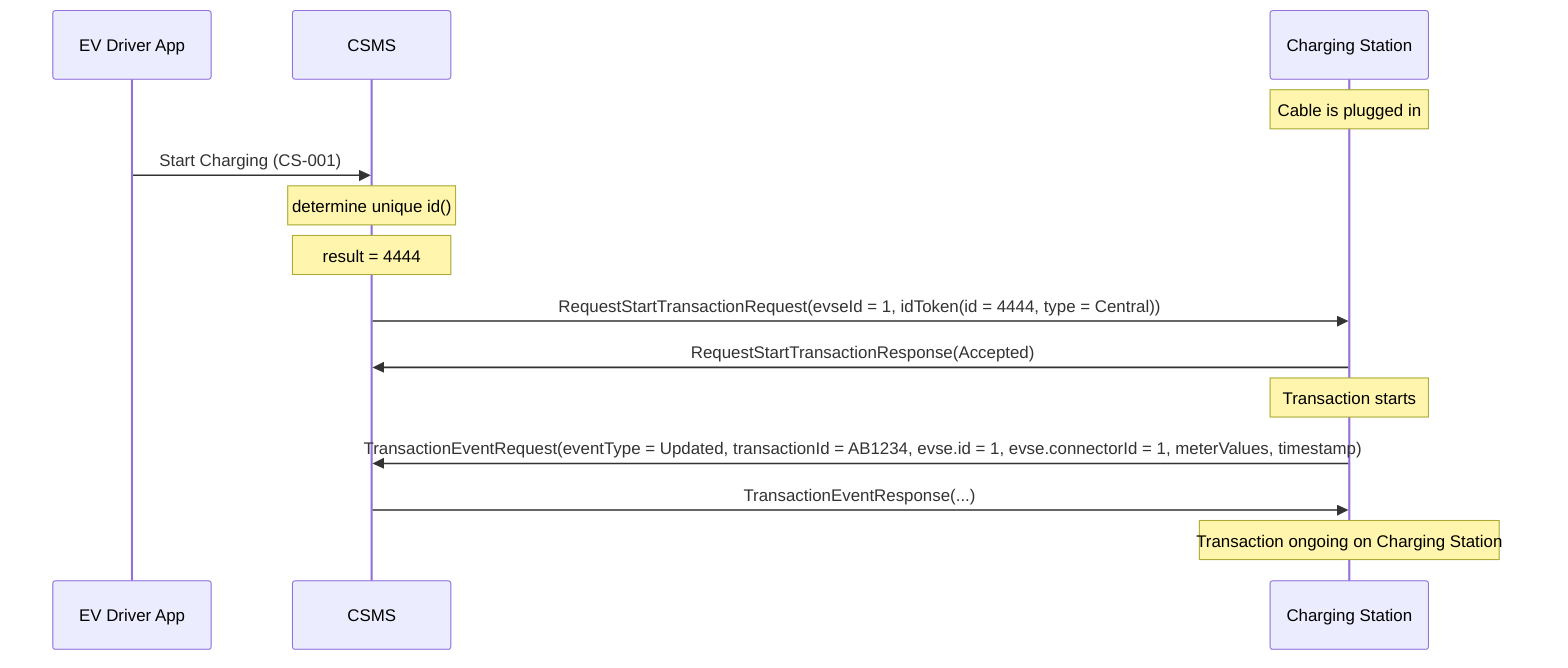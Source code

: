 sequenceDiagram
    participant EV as EV Driver App
    participant CSMS
    participant CS as Charging Station
    Note over CS: Cable is plugged in
    EV->>CSMS: Start Charging (CS-001)
    Note over CSMS: determine unique id()
    Note over CSMS: result = 4444
    CSMS->>CS: RequestStartTransactionRequest(evseId = 1, idToken(id = 4444, type = Central))
    CS->>CSMS: RequestStartTransactionResponse(Accepted)
    Note over CS: Transaction starts
    CS->>CSMS: TransactionEventRequest(eventType = Updated, transactionId = AB1234, evse.id = 1, evse.connectorId = 1, meterValues, timestamp)
    CSMS->>CS: TransactionEventResponse(...)
    Note over CS: Transaction ongoing on Charging Station